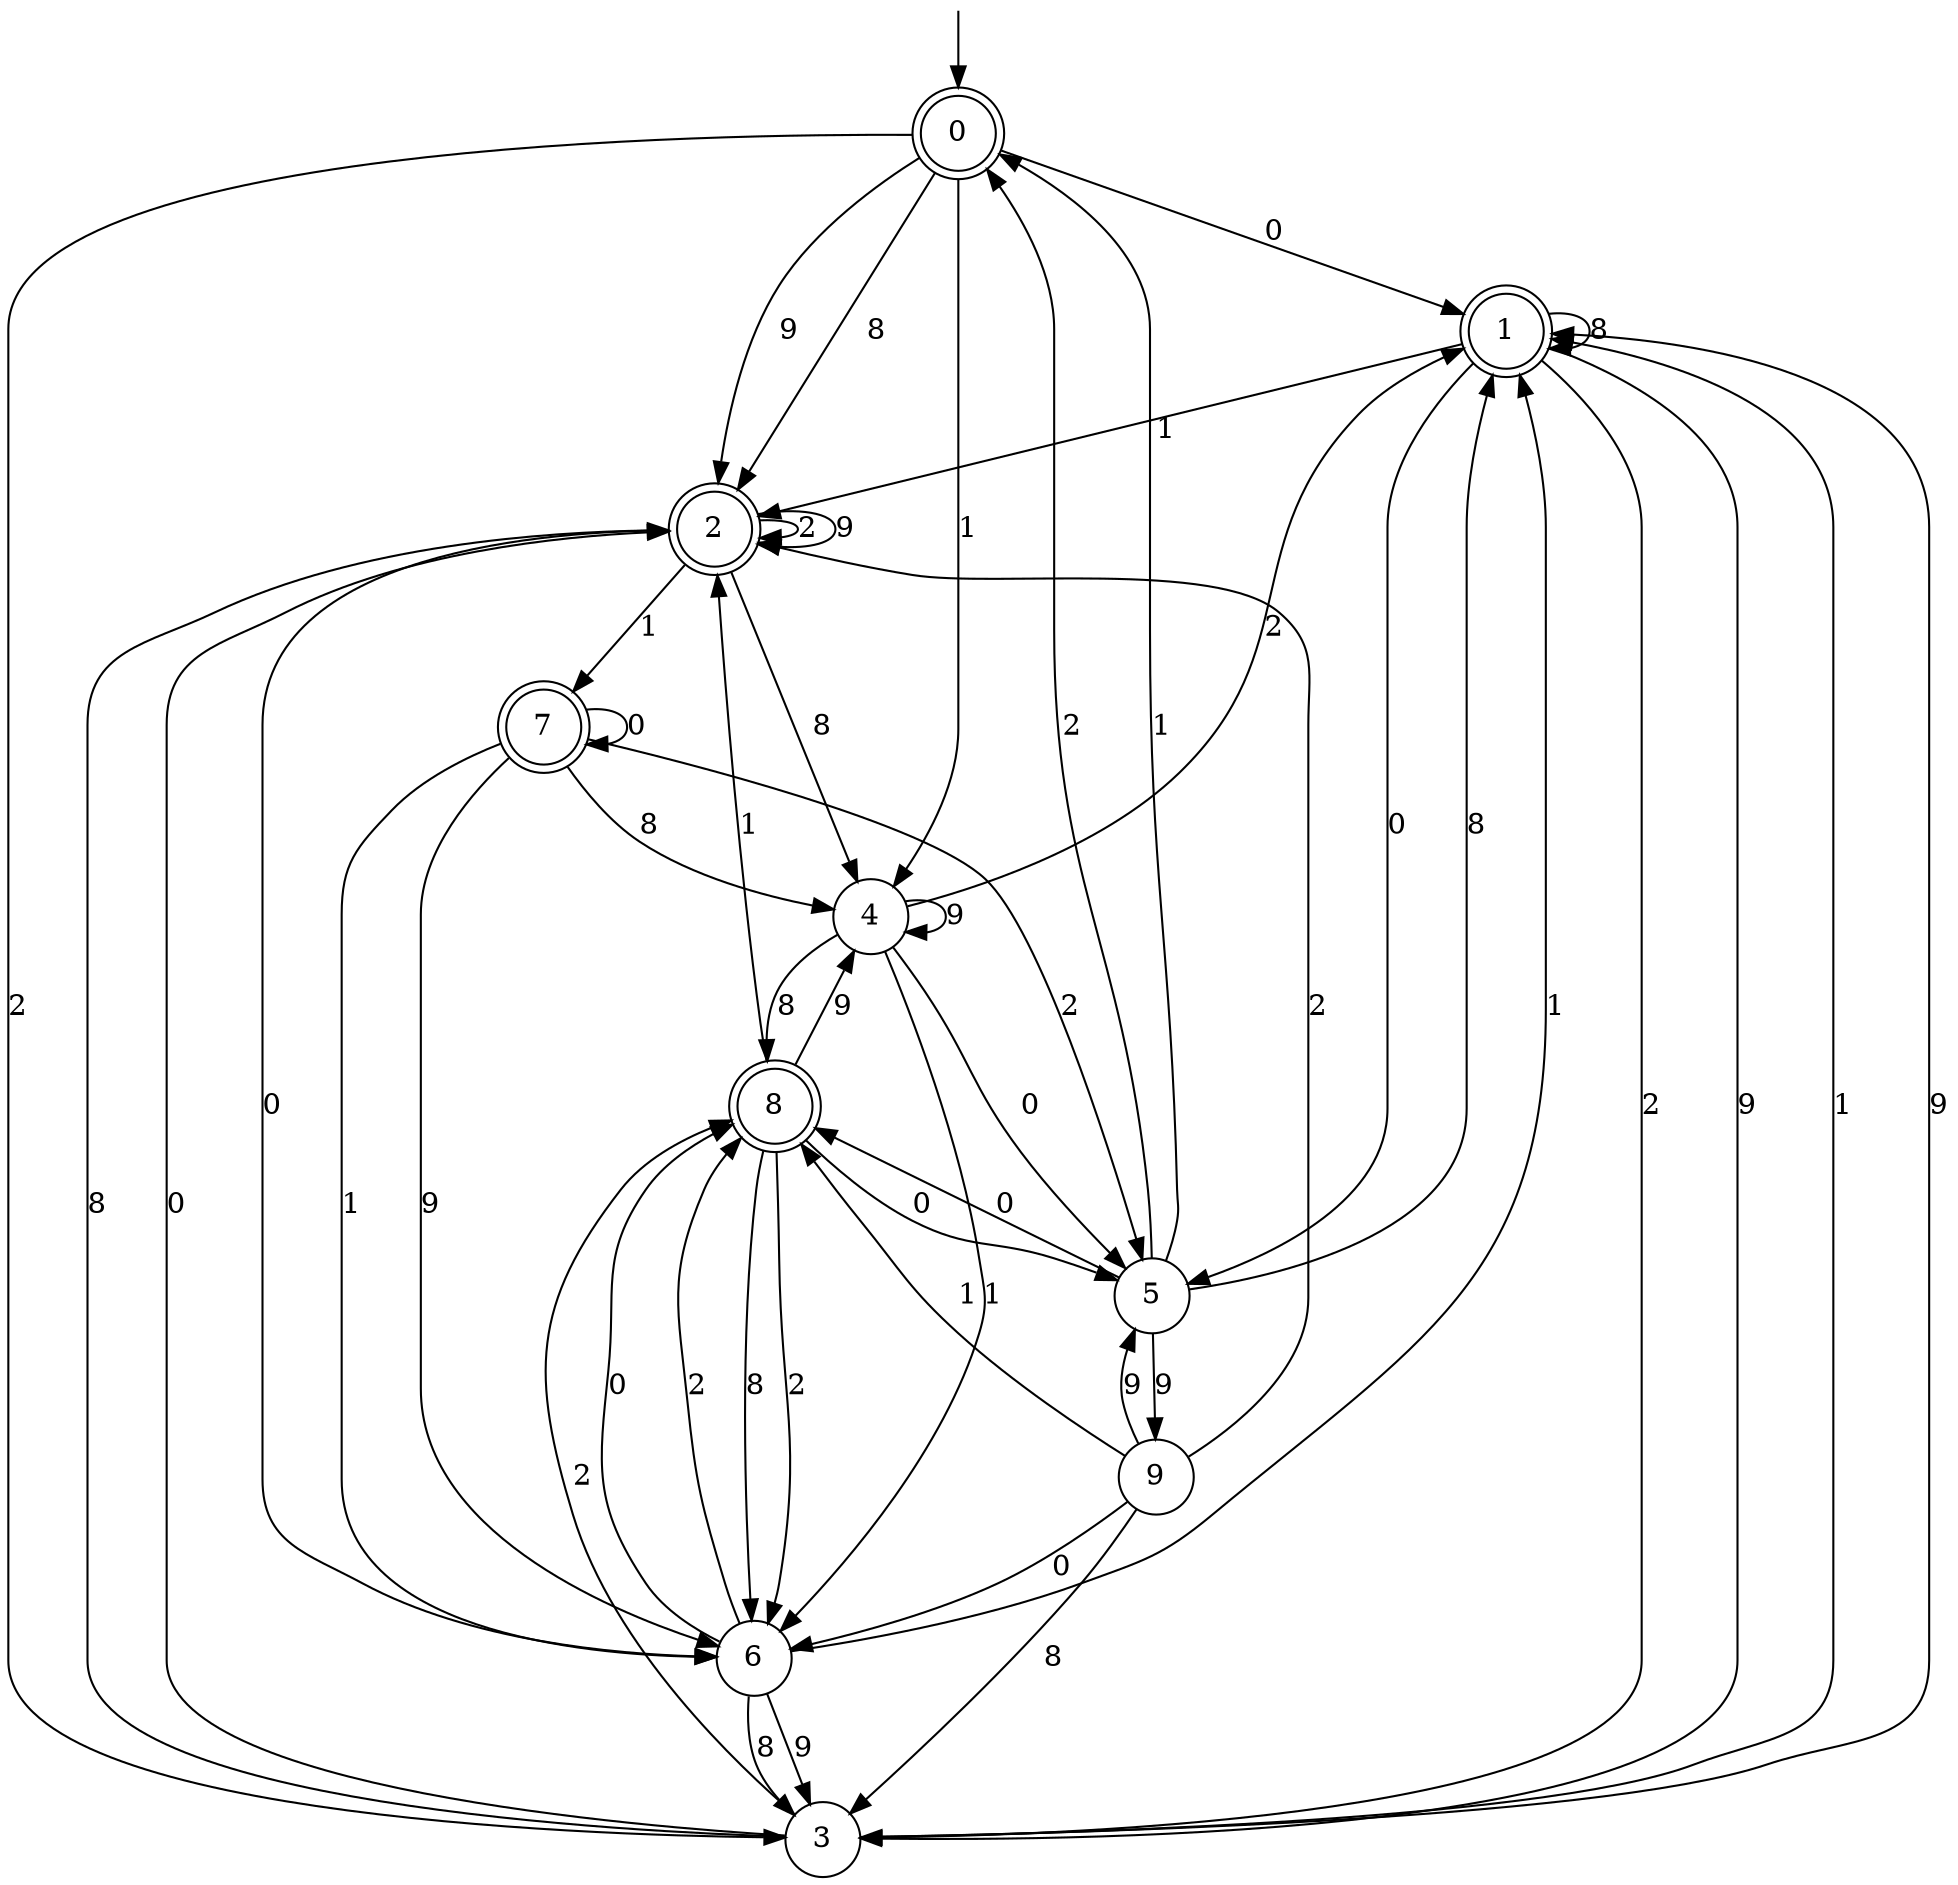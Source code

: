 digraph g {

	s0 [shape="doublecircle" label="0"];
	s1 [shape="doublecircle" label="1"];
	s2 [shape="doublecircle" label="2"];
	s3 [shape="circle" label="3"];
	s4 [shape="circle" label="4"];
	s5 [shape="circle" label="5"];
	s6 [shape="circle" label="6"];
	s7 [shape="doublecircle" label="7"];
	s8 [shape="doublecircle" label="8"];
	s9 [shape="circle" label="9"];
	s0 -> s1 [label="0"];
	s0 -> s2 [label="8"];
	s0 -> s3 [label="2"];
	s0 -> s4 [label="1"];
	s0 -> s2 [label="9"];
	s1 -> s5 [label="0"];
	s1 -> s1 [label="8"];
	s1 -> s3 [label="2"];
	s1 -> s2 [label="1"];
	s1 -> s3 [label="9"];
	s2 -> s6 [label="0"];
	s2 -> s4 [label="8"];
	s2 -> s2 [label="2"];
	s2 -> s7 [label="1"];
	s2 -> s2 [label="9"];
	s3 -> s2 [label="0"];
	s3 -> s2 [label="8"];
	s3 -> s8 [label="2"];
	s3 -> s1 [label="1"];
	s3 -> s1 [label="9"];
	s4 -> s5 [label="0"];
	s4 -> s8 [label="8"];
	s4 -> s1 [label="2"];
	s4 -> s6 [label="1"];
	s4 -> s4 [label="9"];
	s5 -> s8 [label="0"];
	s5 -> s1 [label="8"];
	s5 -> s0 [label="2"];
	s5 -> s0 [label="1"];
	s5 -> s9 [label="9"];
	s6 -> s8 [label="0"];
	s6 -> s3 [label="8"];
	s6 -> s8 [label="2"];
	s6 -> s1 [label="1"];
	s6 -> s3 [label="9"];
	s7 -> s7 [label="0"];
	s7 -> s4 [label="8"];
	s7 -> s5 [label="2"];
	s7 -> s6 [label="1"];
	s7 -> s6 [label="9"];
	s8 -> s5 [label="0"];
	s8 -> s6 [label="8"];
	s8 -> s6 [label="2"];
	s8 -> s2 [label="1"];
	s8 -> s4 [label="9"];
	s9 -> s6 [label="0"];
	s9 -> s3 [label="8"];
	s9 -> s2 [label="2"];
	s9 -> s8 [label="1"];
	s9 -> s5 [label="9"];

__start0 [label="" shape="none" width="0" height="0"];
__start0 -> s0;

}
